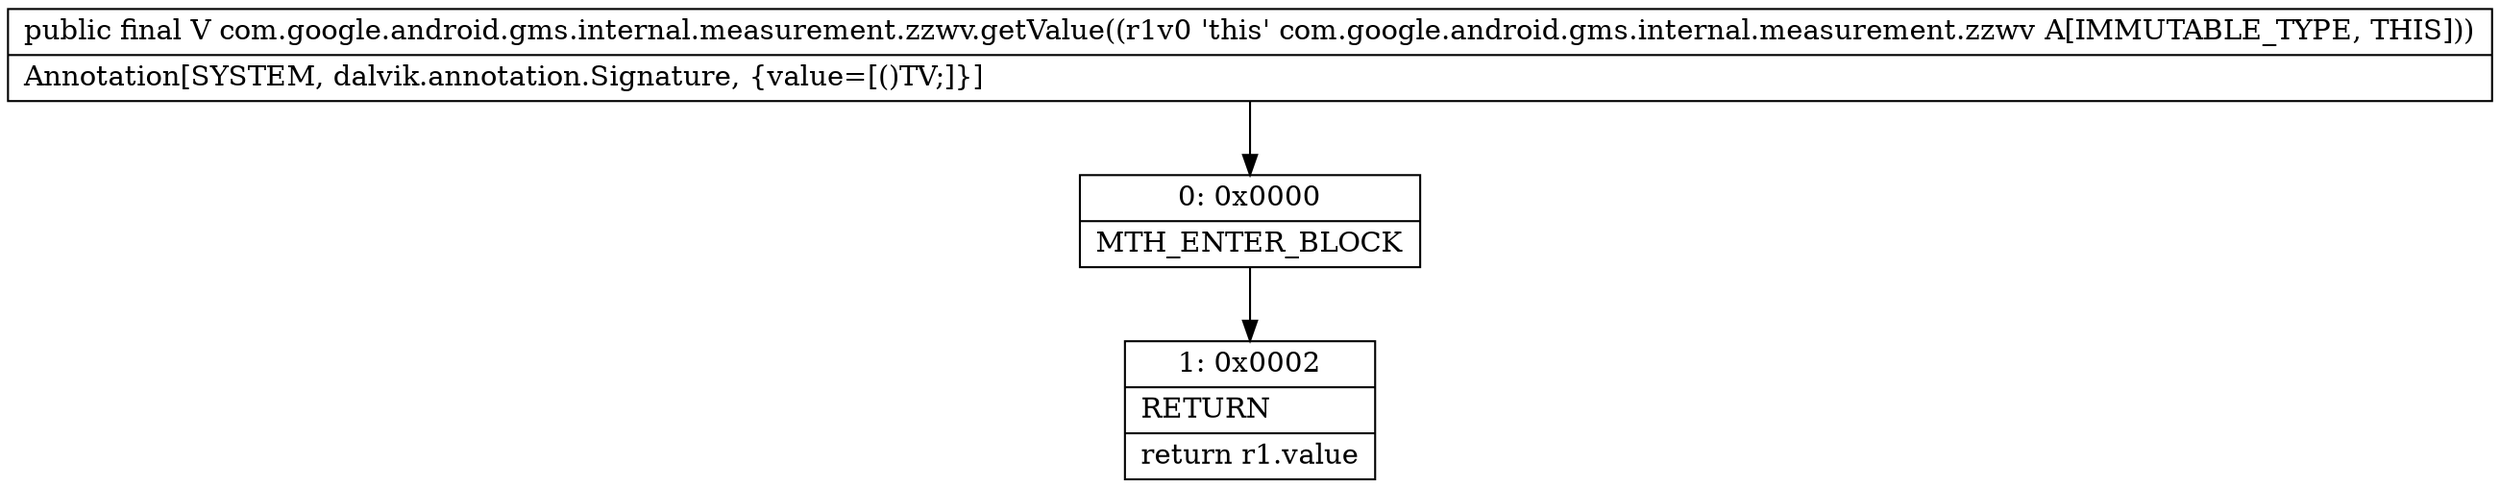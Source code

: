 digraph "CFG forcom.google.android.gms.internal.measurement.zzwv.getValue()Ljava\/lang\/Object;" {
Node_0 [shape=record,label="{0\:\ 0x0000|MTH_ENTER_BLOCK\l}"];
Node_1 [shape=record,label="{1\:\ 0x0002|RETURN\l|return r1.value\l}"];
MethodNode[shape=record,label="{public final V com.google.android.gms.internal.measurement.zzwv.getValue((r1v0 'this' com.google.android.gms.internal.measurement.zzwv A[IMMUTABLE_TYPE, THIS]))  | Annotation[SYSTEM, dalvik.annotation.Signature, \{value=[()TV;]\}]\l}"];
MethodNode -> Node_0;
Node_0 -> Node_1;
}

